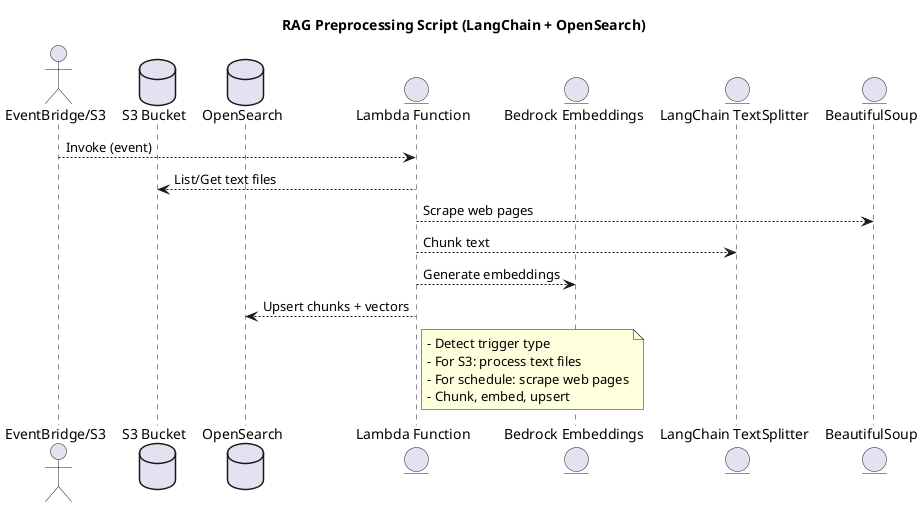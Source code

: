 @startuml PreprocessingScript
title RAG Preprocessing Script (LangChain + OpenSearch)

actor "EventBridge/S3" as Trigger
database "S3 Bucket" as S3
database "OpenSearch" as OS
entity "Lambda Function" as Lambda
entity "Bedrock Embeddings" as Bedrock
entity "LangChain TextSplitter" as Splitter
entity "BeautifulSoup" as Soup

Trigger --> Lambda : Invoke (event)
Lambda --> S3 : List/Get text files
Lambda --> Soup : Scrape web pages
Lambda --> Splitter : Chunk text
Lambda --> Bedrock : Generate embeddings
Lambda --> OS : Upsert chunks + vectors

note right of Lambda
- Detect trigger type
- For S3: process text files
- For schedule: scrape web pages
- Chunk, embed, upsert
end note

@enduml